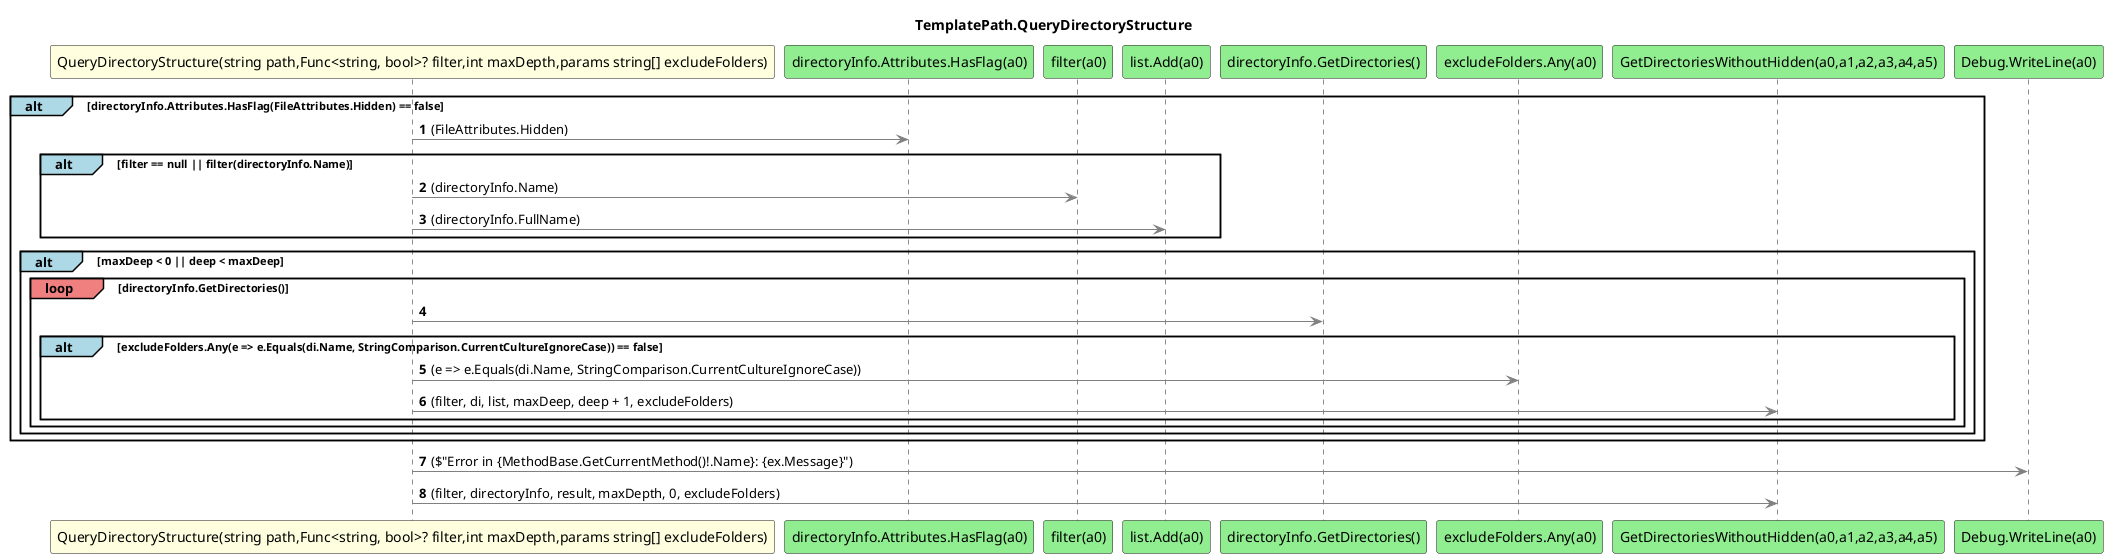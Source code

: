 @startuml TemplatePath.QueryDirectoryStructure
title TemplatePath.QueryDirectoryStructure
participant "QueryDirectoryStructure(string path,Func<string, bool>? filter,int maxDepth,params string[] excludeFolders)" as QueryDirectoryStructure_p0_p1_p2_p3 #LightYellow
participant "directoryInfo.Attributes.HasFlag(a0)" as directoryInfo_Attributes_HasFlag_a0 #LightGreen
participant "filter(a0)" as filter_a0 #LightGreen
participant "list.Add(a0)" as list_Add_a0 #LightGreen
participant "directoryInfo.GetDirectories()" as directoryInfo_GetDirectories #LightGreen
participant "excludeFolders.Any(a0)" as excludeFolders_Any_a0 #LightGreen
participant "GetDirectoriesWithoutHidden(a0,a1,a2,a3,a4,a5)" as GetDirectoriesWithoutHidden_a0_a1_a2_a3_a4_a5 #LightGreen
participant "Debug.WriteLine(a0)" as Debug_WriteLine_a0 #LightGreen
autonumber
alt#LightBlue directoryInfo.Attributes.HasFlag(FileAttributes.Hidden) == false
    QueryDirectoryStructure_p0_p1_p2_p3 -[#grey]> directoryInfo_Attributes_HasFlag_a0 : (FileAttributes.Hidden)
    alt#LightBlue filter == null || filter(directoryInfo.Name)
        QueryDirectoryStructure_p0_p1_p2_p3 -[#grey]> filter_a0 : (directoryInfo.Name)
        QueryDirectoryStructure_p0_p1_p2_p3 -[#grey]> list_Add_a0 : (directoryInfo.FullName)
    end
    alt#LightBlue maxDeep < 0 || deep < maxDeep
        loop#LightCoral directoryInfo.GetDirectories()
            QueryDirectoryStructure_p0_p1_p2_p3 -[#grey]> directoryInfo_GetDirectories
            alt#LightBlue excludeFolders.Any(e => e.Equals(di.Name, StringComparison.CurrentCultureIgnoreCase)) == false
                QueryDirectoryStructure_p0_p1_p2_p3 -[#grey]> excludeFolders_Any_a0 : (e => e.Equals(di.Name, StringComparison.CurrentCultureIgnoreCase))
                QueryDirectoryStructure_p0_p1_p2_p3 -[#grey]> GetDirectoriesWithoutHidden_a0_a1_a2_a3_a4_a5 : (filter, di, list, maxDeep, deep + 1, excludeFolders)
            end
        end
    end
end
QueryDirectoryStructure_p0_p1_p2_p3 -[#grey]> Debug_WriteLine_a0 : ($"Error in {MethodBase.GetCurrentMethod()!.Name}: {ex.Message}")
QueryDirectoryStructure_p0_p1_p2_p3 -[#grey]> GetDirectoriesWithoutHidden_a0_a1_a2_a3_a4_a5 : (filter, directoryInfo, result, maxDepth, 0, excludeFolders)
@enduml
